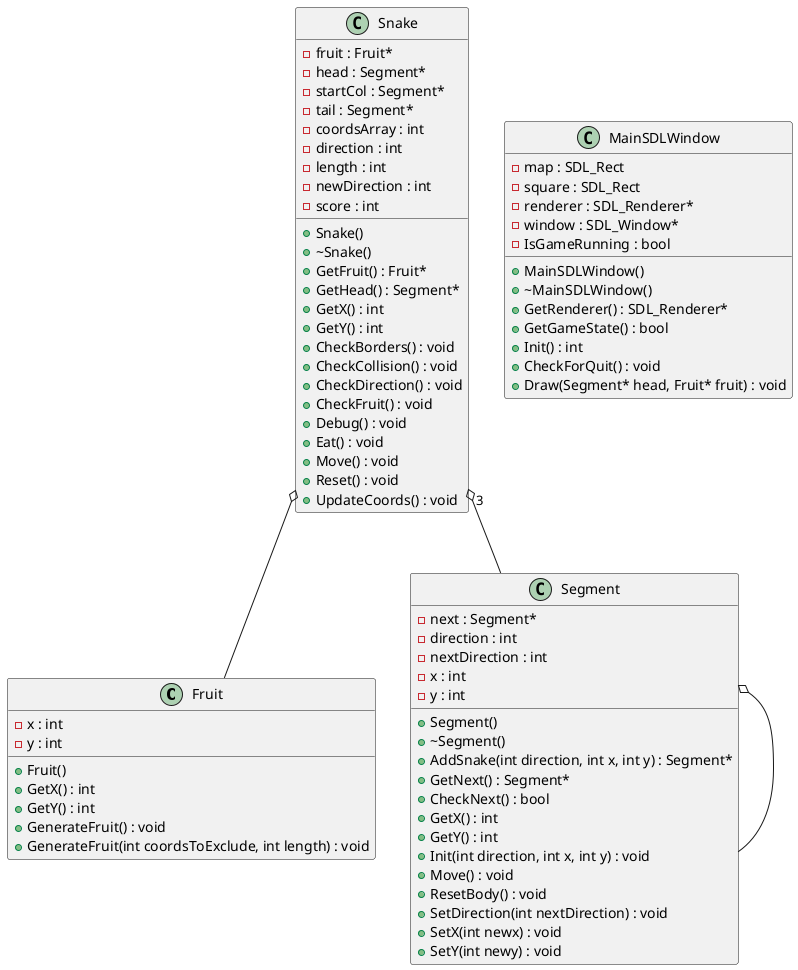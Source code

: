 @startuml





/' Objects '/

class Fruit {
	+Fruit()
	+GetX() : int
	+GetY() : int
	-x : int
	-y : int
	+GenerateFruit() : void
	+GenerateFruit(int coordsToExclude, int length) : void
}


class MainSDLWindow {
	+MainSDLWindow()
	+~MainSDLWindow()
	-map : SDL_Rect
	-square : SDL_Rect
	+GetRenderer() : SDL_Renderer*
	-renderer : SDL_Renderer*
	-window : SDL_Window*
	+GetGameState() : bool
	-IsGameRunning : bool
	+Init() : int
	+CheckForQuit() : void
	+Draw(Segment* head, Fruit* fruit) : void
}


class Segment {
	+Segment()
	+~Segment()
	+AddSnake(int direction, int x, int y) : Segment*
	+GetNext() : Segment*
	-next : Segment*
	+CheckNext() : bool
	+GetX() : int
	+GetY() : int
	-direction : int
	-nextDirection : int
	-x : int
	-y : int
	+Init(int direction, int x, int y) : void
	+Move() : void
	+ResetBody() : void
	+SetDirection(int nextDirection) : void
	+SetX(int newx) : void
	+SetY(int newy) : void
}


class Snake {
	+Snake()
	+~Snake()
	+GetFruit() : Fruit*
	-fruit : Fruit*
	+GetHead() : Segment*
	-head : Segment*
	-startCol : Segment*
	-tail : Segment*
	+GetX() : int
	+GetY() : int
	-coordsArray : int
	-direction : int
	-length : int
	-newDirection : int
	-score : int
	+CheckBorders() : void
	+CheckCollision() : void
	+CheckDirection() : void
	+CheckFruit() : void
	+Debug() : void
	+Eat() : void
	+Move() : void
	+Reset() : void
	+UpdateCoords() : void
}





/' Inheritance relationships '/




/' Aggregation relationships '/

.Segment o-- .Segment


.Snake o-- .Fruit


.Snake "3" o-- .Segment






/' Nested objects '/



@enduml

